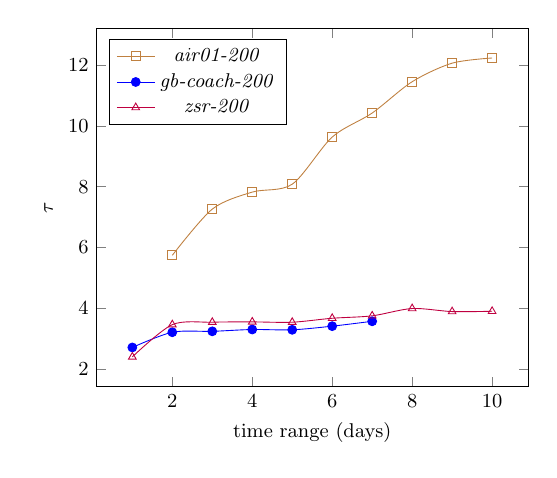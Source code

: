 \tikzstyle{textstyle}=[font=\fontsize{9}{9}\selectfont]
\begin{tikzpicture}[textstyle, scale=0.8]
    \begin{axis}[
        xlabel={time range (days)},
        ylabel={$\tau$},
		legend pos=north west
        ]
        
    \addplot[smooth,mark=square,brown] plot coordinates {
        (2,5.74)
        (3,7.26)
        (4,7.82)
        (5,8.08)
        (6,9.63)
        (7,10.42)
        (8,11.45)
        (9,12.06)
        (10,12.23)
    };
    \addlegendentry{\textit{air01-200}}
    
    \addplot[smooth,mark=*,blue] plot coordinates {
		(1,2.71)
		(2,3.21)
		(3,3.24)
		(4,3.30)
		(5,3.29)
		(6,3.41)
		(7,3.57)
    };
    \addlegendentry{\textit{gb-coach-200}}

    \addplot[smooth,color=purple,mark=triangle] plot coordinates {
		(1,2.4)
        (2,3.46)
        (3,3.54)
        (4,3.55)
        (5,3.54)
        (6,3.67)
        (7,3.75)
        (8,3.99)
        (9,3.89)
        (10,3.9)
    };
    \addlegendentry{\textit{zsr-200}}
    
    \end{axis}
\end{tikzpicture}